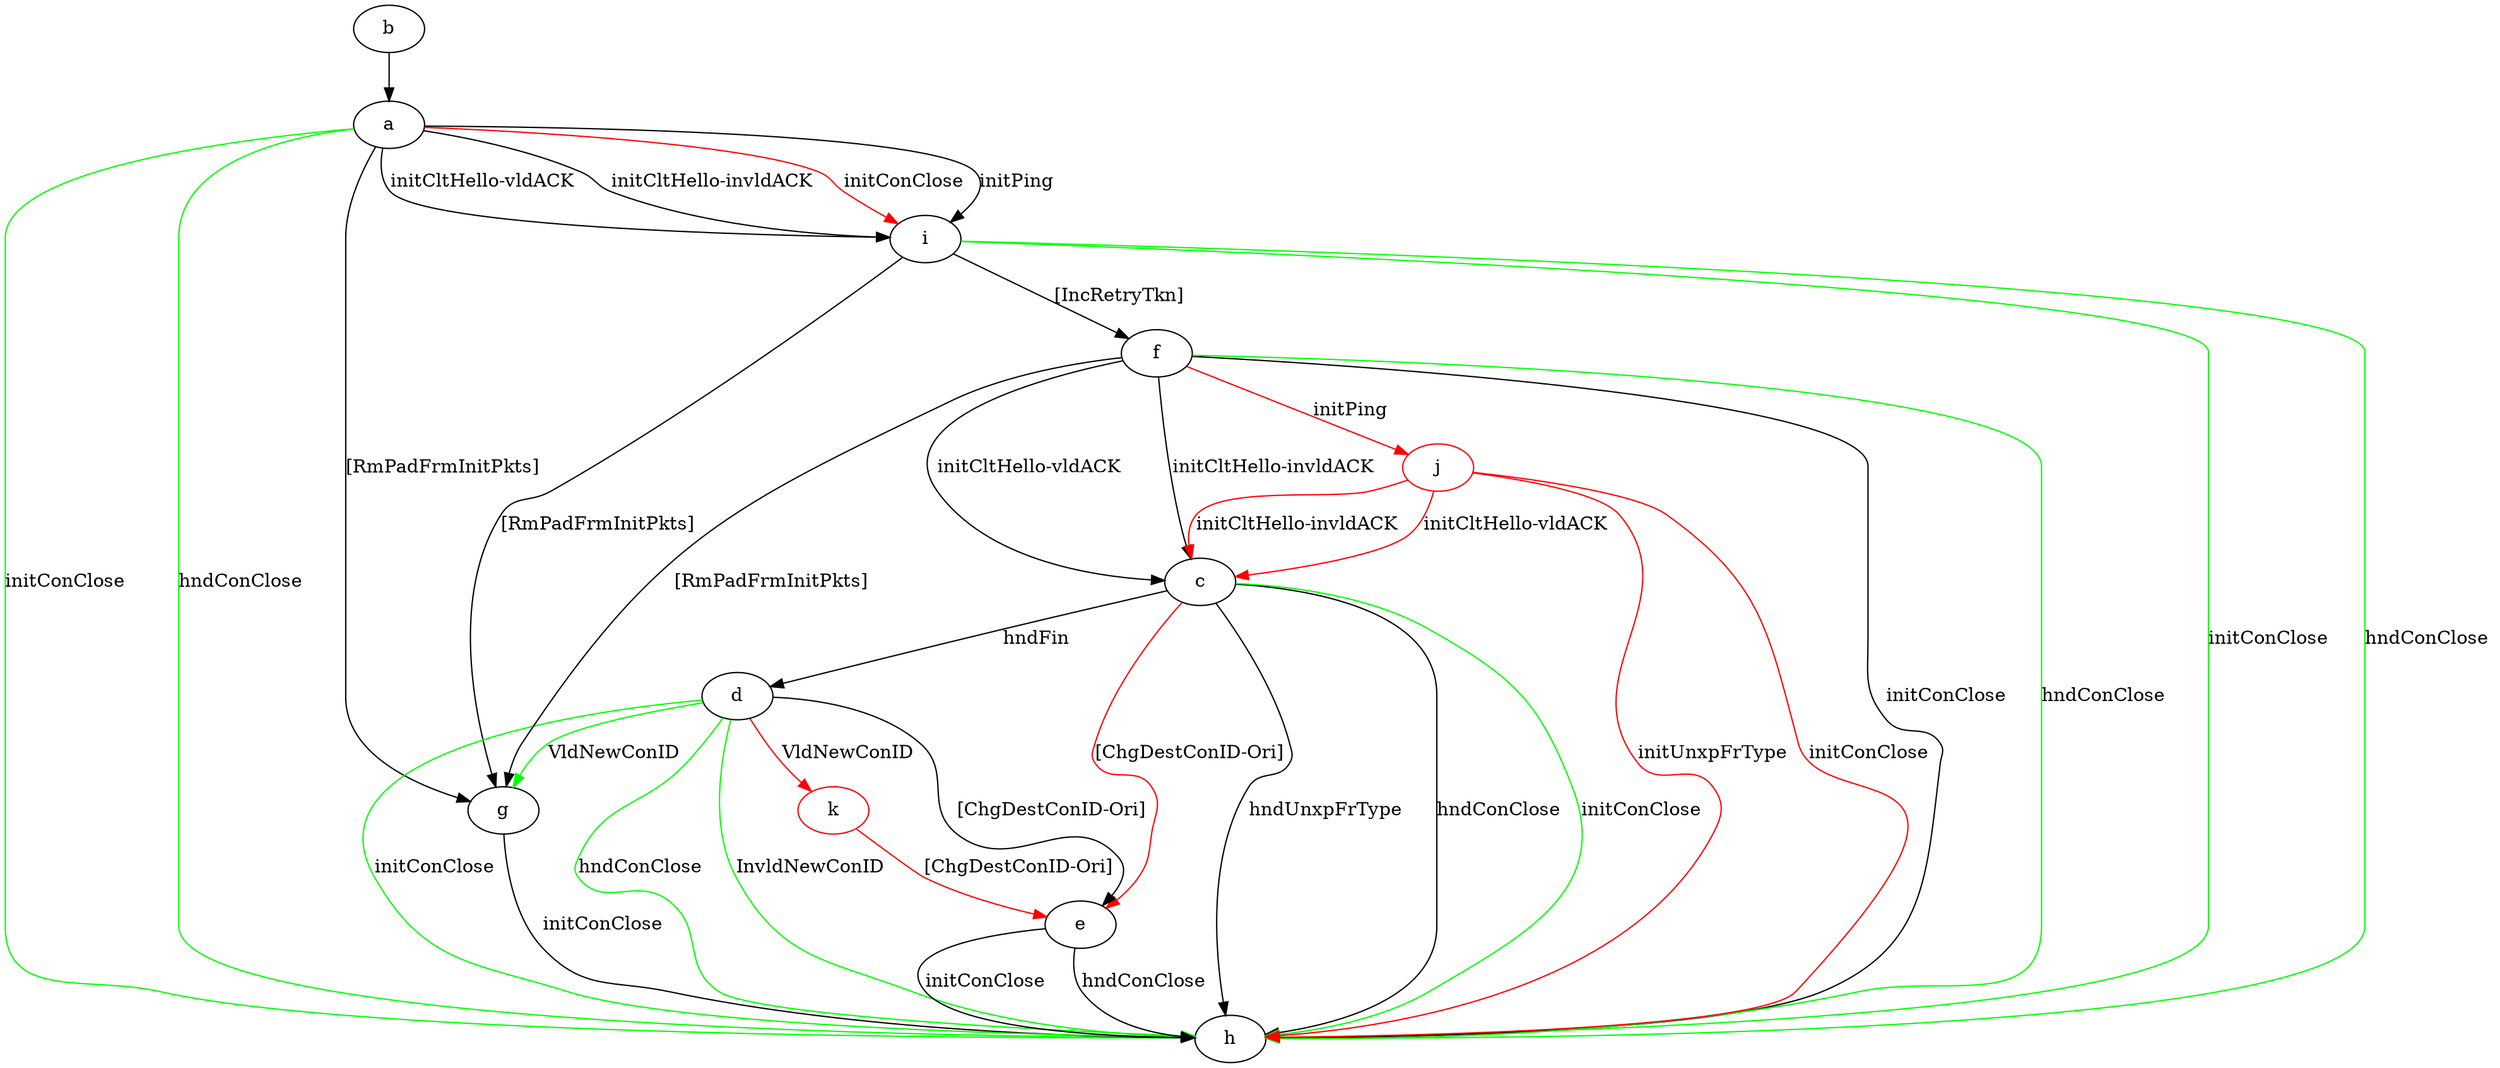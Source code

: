digraph "" {
	a -> g	[key=0,
		label="[RmPadFrmInitPkts] "];
	a -> h	[key=0,
		color=green,
		label="initConClose "];
	a -> h	[key=1,
		color=green,
		label="hndConClose "];
	a -> i	[key=0,
		label="initPing "];
	a -> i	[key=1,
		label="initCltHello-vldACK "];
	a -> i	[key=2,
		label="initCltHello-invldACK "];
	a -> i	[key=3,
		color=red,
		label="initConClose "];
	b -> a	[key=0];
	c -> d	[key=0,
		label="hndFin "];
	c -> e	[key=0,
		color=red,
		label="[ChgDestConID-Ori] "];
	c -> h	[key=0,
		label="hndUnxpFrType "];
	c -> h	[key=1,
		label="hndConClose "];
	c -> h	[key=2,
		color=green,
		label="initConClose "];
	d -> e	[key=0,
		label="[ChgDestConID-Ori] "];
	d -> g	[key=0,
		color=green,
		label="VldNewConID "];
	d -> h	[key=0,
		color=green,
		label="initConClose "];
	d -> h	[key=1,
		color=green,
		label="hndConClose "];
	d -> h	[key=2,
		color=green,
		label="InvldNewConID "];
	k	[color=red];
	d -> k	[key=0,
		color=red,
		label="VldNewConID "];
	e -> h	[key=0,
		label="initConClose "];
	e -> h	[key=1,
		label="hndConClose "];
	f -> c	[key=0,
		label="initCltHello-vldACK "];
	f -> c	[key=1,
		label="initCltHello-invldACK "];
	f -> g	[key=0,
		label="[RmPadFrmInitPkts] "];
	f -> h	[key=0,
		label="initConClose "];
	f -> h	[key=1,
		color=green,
		label="hndConClose "];
	j	[color=red];
	f -> j	[key=0,
		color=red,
		label="initPing "];
	g -> h	[key=0,
		label="initConClose "];
	i -> f	[key=0,
		label="[IncRetryTkn] "];
	i -> g	[key=0,
		label="[RmPadFrmInitPkts] "];
	i -> h	[key=0,
		color=green,
		label="initConClose "];
	i -> h	[key=1,
		color=green,
		label="hndConClose "];
	j -> c	[key=0,
		color=red,
		label="initCltHello-vldACK "];
	j -> c	[key=1,
		color=red,
		label="initCltHello-invldACK "];
	j -> h	[key=0,
		color=red,
		label="initConClose "];
	j -> h	[key=1,
		color=red,
		label="initUnxpFrType "];
	k -> e	[key=0,
		color=red,
		label="[ChgDestConID-Ori] "];
}
